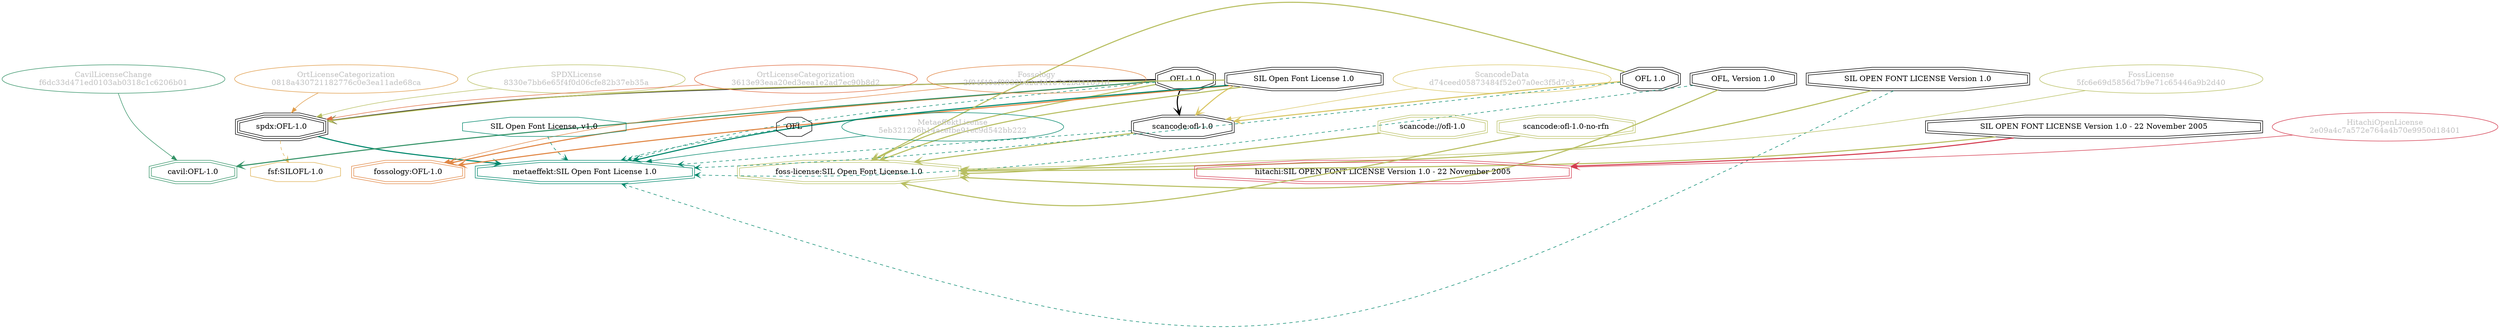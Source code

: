 strict digraph {
    node [shape=box];
    graph [splines=curved];
    3268 [label="SPDXLicense\n8330e7bb6e65f4f0d06cfe82b37eb35a"
         ,fontcolor=gray
         ,color="#b8bf62"
         ,fillcolor="beige;1"
         ,shape=ellipse];
    3269 [label="spdx:OFL-1.0"
         ,shape=tripleoctagon];
    3270 [label="OFL-1.0"
         ,shape=doubleoctagon];
    3271 [label="SIL Open Font License 1.0"
         ,shape=doubleoctagon];
    8235 [label=OFL,shape=octagon];
    10501 [label="fsf:SILOFL-1.0"
          ,color="#deb256"
          ,shape=octagon];
    21142 [label="ScancodeData\nd74ceed05873484f52e07a0ec3f5d7c3"
          ,fontcolor=gray
          ,color="#dac767"
          ,fillcolor="beige;1"
          ,shape=ellipse];
    21143 [label="scancode:ofl-1.0"
          ,shape=doubleoctagon];
    21144 [label="OFL 1.0"
          ,shape=doubleoctagon];
    26946 [label="Fossology\n2f04f40ef0932bd2a4d1e7e2bd41651d"
          ,fontcolor=gray
          ,color="#e18745"
          ,fillcolor="beige;1"
          ,shape=ellipse];
    26947 [label="fossology:OFL-1.0"
          ,color="#e18745"
          ,shape=doubleoctagon];
    35119 [label="OrtLicenseCategorization\n3613e93eaa20ed3eea1e2ad7ec90b8d2"
          ,fontcolor=gray
          ,color="#e06f45"
          ,fillcolor="beige;1"
          ,shape=ellipse];
    36227 [label="OrtLicenseCategorization\n0818a430721182776c0e3ea11ade68ca"
          ,fontcolor=gray
          ,color="#e09d4b"
          ,fillcolor="beige;1"
          ,shape=ellipse];
    37297 [label="CavilLicenseChange\nf6dc33d471ed0103ab0318c1c6206b01"
          ,fontcolor=gray
          ,color="#379469"
          ,fillcolor="beige;1"
          ,shape=ellipse];
    37298 [label="cavil:OFL-1.0"
          ,color="#379469"
          ,shape=doubleoctagon];
    48492 [label="MetaeffektLicense\n5eb321296b14acefbe91ec9d542bb222"
          ,fontcolor=gray
          ,color="#00876c"
          ,fillcolor="beige;1"
          ,shape=ellipse];
    48493 [label="metaeffekt:SIL Open Font License 1.0"
          ,color="#00876c"
          ,shape=doubleoctagon];
    48494 [label="OFL, Version 1.0"
          ,shape=doubleoctagon];
    48495 [label="SIL OPEN FONT LICENSE Version 1.0"
          ,shape=doubleoctagon];
    48496 [label="SIL Open Font License, v1.0"
          ,color="#00876c"
          ,shape=octagon];
    50751 [label="FossLicense\n5fc6e69d5856d7b9e71c65446a9b2d40"
          ,fontcolor=gray
          ,color="#b8bf62"
          ,fillcolor="beige;1"
          ,shape=ellipse];
    50752 [label="foss-license:SIL Open Font License 1.0"
          ,color="#b8bf62"
          ,shape=doubleoctagon];
    50753 [label="SIL OPEN FONT LICENSE Version 1.0 - 22 November 2005"
          ,shape=doubleoctagon];
    50754 [label="scancode://ofl-1.0"
          ,color="#b8bf62"
          ,shape=doubleoctagon];
    50755 [label="scancode:ofl-1.0-no-rfn"
          ,color="#b8bf62"
          ,shape=doubleoctagon];
    52576 [label="HitachiOpenLicense\n2e09a4c7a572e764a4b70e9950d18401"
          ,fontcolor=gray
          ,color="#d43d51"
          ,fillcolor="beige;1"
          ,shape=ellipse];
    52577 [label="hitachi:SIL OPEN FONT LICENSE Version 1.0 - 22 November 2005"
          ,color="#d43d51"
          ,shape=doubleoctagon];
    3268 -> 3269 [weight=0.5
                 ,color="#b8bf62"];
    3269 -> 10501 [style=dashed
                  ,arrowhead=vee
                  ,weight=0.5
                  ,color="#deb256"];
    3269 -> 48493 [style=bold
                  ,arrowhead=vee
                  ,weight=0.7
                  ,color="#00876c"];
    3270 -> 3269 [style=bold
                 ,arrowhead=vee
                 ,weight=0.7];
    3270 -> 21143 [style=bold
                  ,arrowhead=vee
                  ,weight=0.7];
    3270 -> 26947 [style=bold
                  ,arrowhead=vee
                  ,weight=0.7
                  ,color="#e18745"];
    3270 -> 37298 [style=bold
                  ,arrowhead=vee
                  ,weight=0.7
                  ,color="#379469"];
    3270 -> 37298 [style=bold
                  ,arrowhead=vee
                  ,weight=0.7
                  ,color="#379469"];
    3270 -> 48493 [style=dashed
                  ,arrowhead=vee
                  ,weight=0.5
                  ,color="#00876c"];
    3270 -> 50752 [style=bold
                  ,arrowhead=vee
                  ,weight=0.7
                  ,color="#b8bf62"];
    3271 -> 3269 [style=bold
                 ,arrowhead=vee
                 ,weight=0.7
                 ,color="#b8bf62"];
    3271 -> 21143 [style=bold
                  ,arrowhead=vee
                  ,weight=0.7
                  ,color="#dac767"];
    3271 -> 26947 [style=bold
                  ,arrowhead=vee
                  ,weight=0.7
                  ,color="#e18745"];
    3271 -> 48493 [style=bold
                  ,arrowhead=vee
                  ,weight=0.7
                  ,color="#00876c"];
    3271 -> 50752 [style=bold
                  ,arrowhead=vee
                  ,weight=0.7
                  ,color="#b8bf62"];
    8235 -> 48493 [style=dashed
                  ,arrowhead=vee
                  ,weight=0.5
                  ,color="#00876c"];
    21142 -> 21143 [weight=0.5
                   ,color="#dac767"];
    21143 -> 48493 [style=dashed
                   ,arrowhead=vee
                   ,weight=0.5
                   ,color="#00876c"];
    21143 -> 50752 [style=bold
                   ,arrowhead=vee
                   ,weight=0.7
                   ,color="#b8bf62"];
    21144 -> 21143 [style=bold
                   ,arrowhead=vee
                   ,weight=0.7
                   ,color="#dac767"];
    21144 -> 48493 [style=dashed
                   ,arrowhead=vee
                   ,weight=0.5
                   ,color="#00876c"];
    21144 -> 50752 [style=bold
                   ,arrowhead=vee
                   ,weight=0.7
                   ,color="#b8bf62"];
    26946 -> 26947 [weight=0.5
                   ,color="#e18745"];
    35119 -> 3269 [weight=0.5
                  ,color="#e06f45"];
    36227 -> 3269 [weight=0.5
                  ,color="#e09d4b"];
    37297 -> 37298 [weight=0.5
                   ,color="#379469"];
    48492 -> 48493 [weight=0.5
                   ,color="#00876c"];
    48494 -> 48493 [style=dashed
                   ,arrowhead=vee
                   ,weight=0.5
                   ,color="#00876c"];
    48494 -> 50752 [style=bold
                   ,arrowhead=vee
                   ,weight=0.7
                   ,color="#b8bf62"];
    48495 -> 48493 [style=dashed
                   ,arrowhead=vee
                   ,weight=0.5
                   ,color="#00876c"];
    48495 -> 50752 [style=bold
                   ,arrowhead=vee
                   ,weight=0.7
                   ,color="#b8bf62"];
    48496 -> 48493 [style=dashed
                   ,arrowhead=vee
                   ,weight=0.5
                   ,color="#00876c"];
    50751 -> 50752 [weight=0.5
                   ,color="#b8bf62"];
    50753 -> 50752 [style=bold
                   ,arrowhead=vee
                   ,weight=0.7
                   ,color="#b8bf62"];
    50753 -> 52577 [style=bold
                   ,arrowhead=vee
                   ,weight=0.7
                   ,color="#d43d51"];
    50754 -> 50752 [style=bold
                   ,arrowhead=vee
                   ,weight=0.7
                   ,color="#b8bf62"];
    50755 -> 50752 [style=bold
                   ,arrowhead=vee
                   ,weight=0.7
                   ,color="#b8bf62"];
    52576 -> 52577 [weight=0.5
                   ,color="#d43d51"];
}
